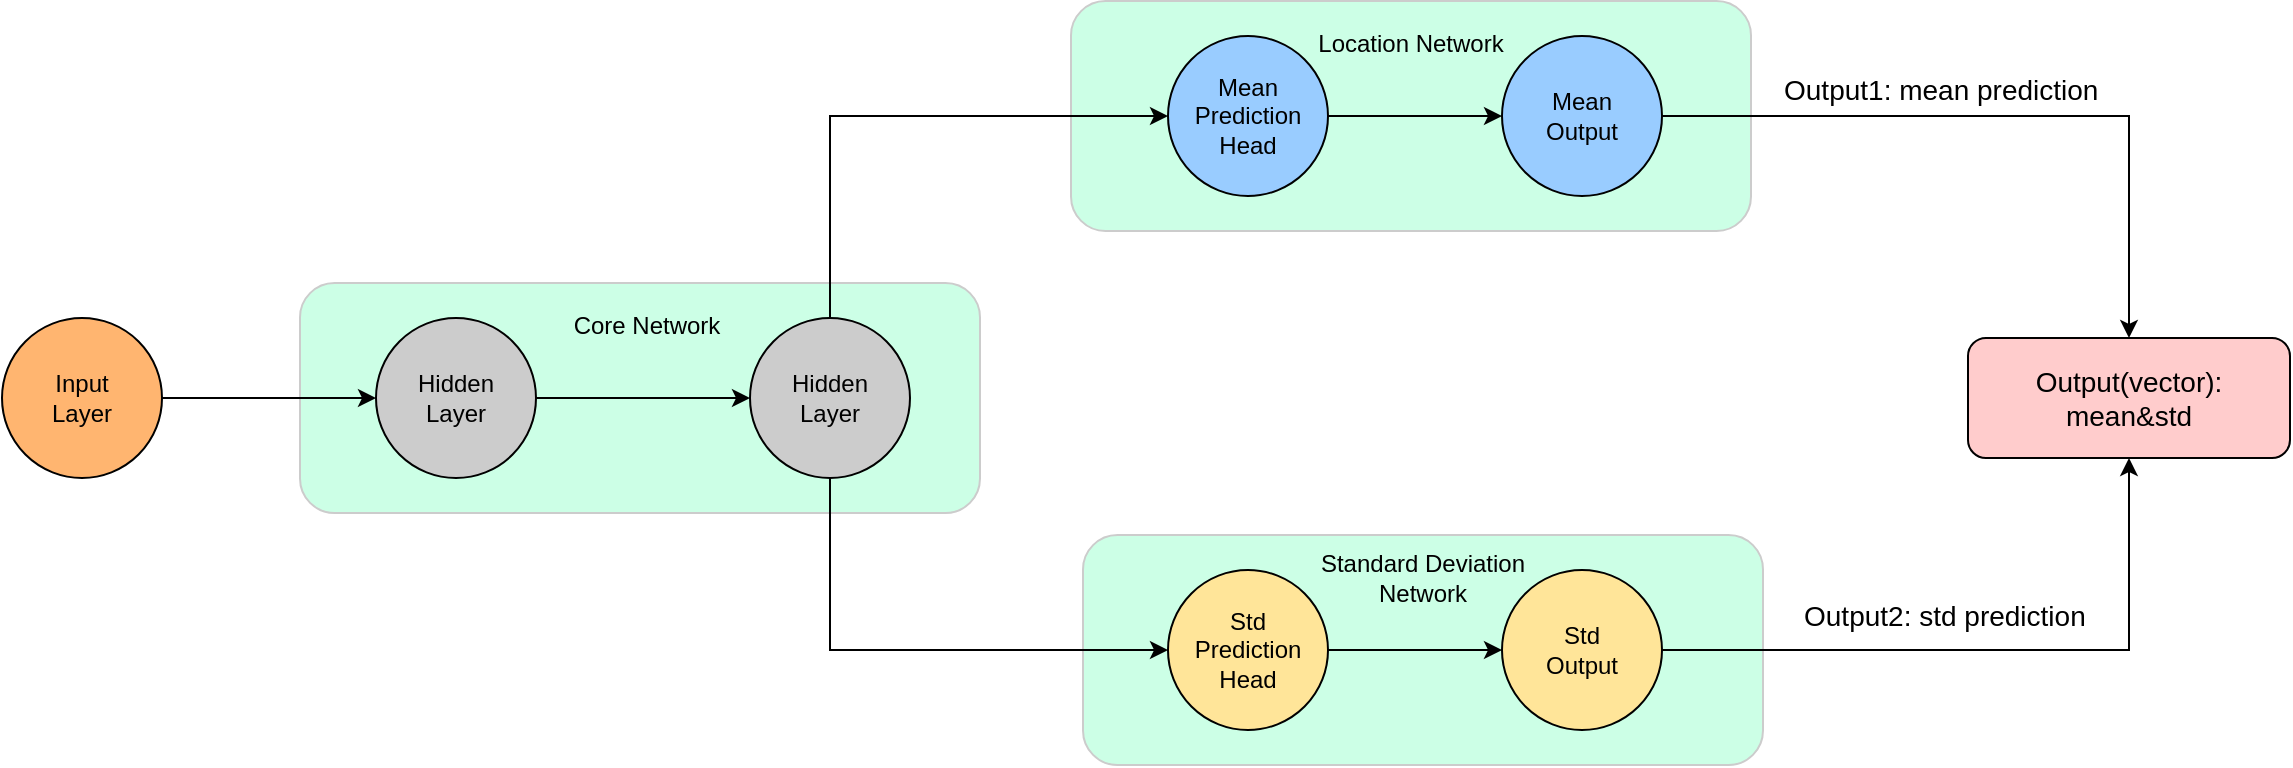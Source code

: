 <mxfile version="24.7.16">
  <diagram name="第 1 页" id="fnNwxjFBs6TvYUvYyMVf">
    <mxGraphModel dx="2444" dy="1061" grid="0" gridSize="10" guides="1" tooltips="1" connect="1" arrows="1" fold="1" page="0" pageScale="1" pageWidth="827" pageHeight="1169" math="0" shadow="0">
      <root>
        <mxCell id="0" />
        <mxCell id="1" parent="0" />
        <mxCell id="LzezTUHe6gOM7yeJa1mP-32" value="" style="rounded=1;whiteSpace=wrap;html=1;fillColor=#CCFFE6;strokeColor=#CCCCCC;" vertex="1" parent="1">
          <mxGeometry x="-77.5" y="-48.5" width="340" height="115" as="geometry" />
        </mxCell>
        <mxCell id="LzezTUHe6gOM7yeJa1mP-34" value="" style="rounded=1;whiteSpace=wrap;html=1;fillColor=#CCFFE6;strokeColor=#CCCCCC;" vertex="1" parent="1">
          <mxGeometry x="-71.5" y="218.5" width="340" height="115" as="geometry" />
        </mxCell>
        <mxCell id="LzezTUHe6gOM7yeJa1mP-35" value="&lt;div&gt;Standard Deviation Network&lt;/div&gt;" style="text;html=1;align=center;verticalAlign=middle;whiteSpace=wrap;rounded=0;" vertex="1" parent="1">
          <mxGeometry x="37" y="225" width="123" height="30" as="geometry" />
        </mxCell>
        <mxCell id="LzezTUHe6gOM7yeJa1mP-33" value="&lt;div&gt;Location Network&lt;/div&gt;" style="text;html=1;align=center;verticalAlign=middle;whiteSpace=wrap;rounded=0;" vertex="1" parent="1">
          <mxGeometry x="31" y="-42" width="123" height="30" as="geometry" />
        </mxCell>
        <mxCell id="LzezTUHe6gOM7yeJa1mP-30" value="" style="rounded=1;whiteSpace=wrap;html=1;fillColor=#CCFFE6;strokeColor=#CCCCCC;" vertex="1" parent="1">
          <mxGeometry x="-463" y="92.5" width="340" height="115" as="geometry" />
        </mxCell>
        <mxCell id="LzezTUHe6gOM7yeJa1mP-20" style="edgeStyle=orthogonalEdgeStyle;rounded=0;orthogonalLoop=1;jettySize=auto;html=1;exitX=1;exitY=0.5;exitDx=0;exitDy=0;entryX=0;entryY=0.5;entryDx=0;entryDy=0;" edge="1" parent="1" source="LzezTUHe6gOM7yeJa1mP-10" target="LzezTUHe6gOM7yeJa1mP-12">
          <mxGeometry relative="1" as="geometry" />
        </mxCell>
        <mxCell id="LzezTUHe6gOM7yeJa1mP-10" value="" style="ellipse;whiteSpace=wrap;html=1;aspect=fixed;fillColor=#CCCCCC;" vertex="1" parent="1">
          <mxGeometry x="-425" y="110" width="80" height="80" as="geometry" />
        </mxCell>
        <mxCell id="LzezTUHe6gOM7yeJa1mP-19" style="edgeStyle=orthogonalEdgeStyle;rounded=0;orthogonalLoop=1;jettySize=auto;html=1;exitX=1;exitY=0.5;exitDx=0;exitDy=0;entryX=0;entryY=0.5;entryDx=0;entryDy=0;" edge="1" parent="1" source="LzezTUHe6gOM7yeJa1mP-11" target="LzezTUHe6gOM7yeJa1mP-10">
          <mxGeometry relative="1" as="geometry" />
        </mxCell>
        <mxCell id="LzezTUHe6gOM7yeJa1mP-11" value="" style="ellipse;whiteSpace=wrap;html=1;aspect=fixed;fillColor=#FFB570;" vertex="1" parent="1">
          <mxGeometry x="-612" y="110" width="80" height="80" as="geometry" />
        </mxCell>
        <mxCell id="LzezTUHe6gOM7yeJa1mP-23" style="edgeStyle=orthogonalEdgeStyle;rounded=0;orthogonalLoop=1;jettySize=auto;html=1;exitX=0.5;exitY=0;exitDx=0;exitDy=0;entryX=0;entryY=0.5;entryDx=0;entryDy=0;" edge="1" parent="1" source="LzezTUHe6gOM7yeJa1mP-12" target="LzezTUHe6gOM7yeJa1mP-13">
          <mxGeometry relative="1" as="geometry" />
        </mxCell>
        <mxCell id="LzezTUHe6gOM7yeJa1mP-25" style="edgeStyle=orthogonalEdgeStyle;rounded=0;orthogonalLoop=1;jettySize=auto;html=1;exitX=0.5;exitY=1;exitDx=0;exitDy=0;entryX=0;entryY=0.5;entryDx=0;entryDy=0;" edge="1" parent="1" source="LzezTUHe6gOM7yeJa1mP-12" target="LzezTUHe6gOM7yeJa1mP-15">
          <mxGeometry relative="1" as="geometry" />
        </mxCell>
        <mxCell id="LzezTUHe6gOM7yeJa1mP-12" value="" style="ellipse;whiteSpace=wrap;html=1;aspect=fixed;fillColor=#CCCCCC;" vertex="1" parent="1">
          <mxGeometry x="-238" y="110" width="80" height="80" as="geometry" />
        </mxCell>
        <mxCell id="LzezTUHe6gOM7yeJa1mP-24" style="edgeStyle=orthogonalEdgeStyle;rounded=0;orthogonalLoop=1;jettySize=auto;html=1;exitX=1;exitY=0.5;exitDx=0;exitDy=0;entryX=0;entryY=0.5;entryDx=0;entryDy=0;" edge="1" parent="1" source="LzezTUHe6gOM7yeJa1mP-13" target="LzezTUHe6gOM7yeJa1mP-14">
          <mxGeometry relative="1" as="geometry" />
        </mxCell>
        <mxCell id="LzezTUHe6gOM7yeJa1mP-13" value="" style="ellipse;whiteSpace=wrap;html=1;aspect=fixed;fillColor=#99CCFF;" vertex="1" parent="1">
          <mxGeometry x="-29" y="-31" width="80" height="80" as="geometry" />
        </mxCell>
        <mxCell id="LzezTUHe6gOM7yeJa1mP-37" style="edgeStyle=orthogonalEdgeStyle;rounded=0;orthogonalLoop=1;jettySize=auto;html=1;exitX=1;exitY=0.5;exitDx=0;exitDy=0;entryX=0.5;entryY=0;entryDx=0;entryDy=0;" edge="1" parent="1" source="LzezTUHe6gOM7yeJa1mP-14" target="LzezTUHe6gOM7yeJa1mP-36">
          <mxGeometry relative="1" as="geometry" />
        </mxCell>
        <mxCell id="LzezTUHe6gOM7yeJa1mP-14" value="" style="ellipse;whiteSpace=wrap;html=1;aspect=fixed;fillColor=#99CCFF;" vertex="1" parent="1">
          <mxGeometry x="138" y="-31" width="80" height="80" as="geometry" />
        </mxCell>
        <mxCell id="LzezTUHe6gOM7yeJa1mP-26" style="edgeStyle=orthogonalEdgeStyle;rounded=0;orthogonalLoop=1;jettySize=auto;html=1;exitX=1;exitY=0.5;exitDx=0;exitDy=0;entryX=0;entryY=0.5;entryDx=0;entryDy=0;" edge="1" parent="1" source="LzezTUHe6gOM7yeJa1mP-15" target="LzezTUHe6gOM7yeJa1mP-16">
          <mxGeometry relative="1" as="geometry" />
        </mxCell>
        <mxCell id="LzezTUHe6gOM7yeJa1mP-15" value="" style="ellipse;whiteSpace=wrap;html=1;aspect=fixed;fillColor=#FFE599;" vertex="1" parent="1">
          <mxGeometry x="-29" y="236" width="80" height="80" as="geometry" />
        </mxCell>
        <mxCell id="LzezTUHe6gOM7yeJa1mP-38" style="edgeStyle=orthogonalEdgeStyle;rounded=0;orthogonalLoop=1;jettySize=auto;html=1;exitX=1;exitY=0.5;exitDx=0;exitDy=0;entryX=0.5;entryY=1;entryDx=0;entryDy=0;" edge="1" parent="1" source="LzezTUHe6gOM7yeJa1mP-16" target="LzezTUHe6gOM7yeJa1mP-36">
          <mxGeometry relative="1" as="geometry" />
        </mxCell>
        <mxCell id="LzezTUHe6gOM7yeJa1mP-16" value="" style="ellipse;whiteSpace=wrap;html=1;aspect=fixed;fillColor=#FFE599;" vertex="1" parent="1">
          <mxGeometry x="138" y="236" width="80" height="80" as="geometry" />
        </mxCell>
        <mxCell id="LzezTUHe6gOM7yeJa1mP-27" value="Input&lt;div&gt;Layer&lt;/div&gt;" style="text;html=1;align=center;verticalAlign=middle;whiteSpace=wrap;rounded=0;" vertex="1" parent="1">
          <mxGeometry x="-602" y="135" width="60" height="30" as="geometry" />
        </mxCell>
        <mxCell id="LzezTUHe6gOM7yeJa1mP-28" value="&lt;div&gt;Hidden&lt;/div&gt;&lt;div&gt;Layer&lt;/div&gt;" style="text;html=1;align=center;verticalAlign=middle;whiteSpace=wrap;rounded=0;" vertex="1" parent="1">
          <mxGeometry x="-415" y="135" width="60" height="30" as="geometry" />
        </mxCell>
        <mxCell id="LzezTUHe6gOM7yeJa1mP-29" value="&lt;div&gt;Hidden&lt;/div&gt;&lt;div&gt;Layer&lt;/div&gt;" style="text;html=1;align=center;verticalAlign=middle;whiteSpace=wrap;rounded=0;" vertex="1" parent="1">
          <mxGeometry x="-228" y="135" width="60" height="30" as="geometry" />
        </mxCell>
        <mxCell id="LzezTUHe6gOM7yeJa1mP-31" value="&lt;div&gt;Core Network&lt;/div&gt;" style="text;html=1;align=center;verticalAlign=middle;whiteSpace=wrap;rounded=0;" vertex="1" parent="1">
          <mxGeometry x="-351" y="99" width="123" height="30" as="geometry" />
        </mxCell>
        <mxCell id="LzezTUHe6gOM7yeJa1mP-36" value="&lt;font style=&quot;font-size: 14px;&quot;&gt;Output(vector): mean&amp;amp;std&lt;/font&gt;" style="rounded=1;whiteSpace=wrap;html=1;fillColor=#FFCCCC;" vertex="1" parent="1">
          <mxGeometry x="371" y="120" width="161" height="60" as="geometry" />
        </mxCell>
        <mxCell id="LzezTUHe6gOM7yeJa1mP-39" value="&lt;span style=&quot;color: rgb(0, 0, 0); font-family: Helvetica; font-size: 14px; font-style: normal; font-variant-ligatures: normal; font-variant-caps: normal; font-weight: 400; letter-spacing: normal; orphans: 2; text-align: center; text-indent: 0px; text-transform: none; widows: 2; word-spacing: 0px; -webkit-text-stroke-width: 0px; white-space: normal; background-color: rgb(255, 255, 255); text-decoration-thickness: initial; text-decoration-style: initial; text-decoration-color: initial; display: inline !important; float: none;&quot;&gt;Output1: mean prediction&lt;/span&gt;" style="text;whiteSpace=wrap;html=1;" vertex="1" parent="1">
          <mxGeometry x="277" y="-19" width="177" height="39" as="geometry" />
        </mxCell>
        <mxCell id="LzezTUHe6gOM7yeJa1mP-40" value="&lt;span style=&quot;color: rgb(0, 0, 0); font-family: Helvetica; font-size: 14px; font-style: normal; font-variant-ligatures: normal; font-variant-caps: normal; font-weight: 400; letter-spacing: normal; orphans: 2; text-align: center; text-indent: 0px; text-transform: none; widows: 2; word-spacing: 0px; -webkit-text-stroke-width: 0px; white-space: normal; background-color: rgb(255, 255, 255); text-decoration-thickness: initial; text-decoration-style: initial; text-decoration-color: initial; display: inline !important; float: none;&quot;&gt;Output2: std prediction&lt;/span&gt;" style="text;whiteSpace=wrap;html=1;" vertex="1" parent="1">
          <mxGeometry x="287" y="244" width="167" height="39" as="geometry" />
        </mxCell>
        <mxCell id="LzezTUHe6gOM7yeJa1mP-41" value="&lt;div&gt;Mean Prediction Head&lt;/div&gt;" style="text;html=1;align=center;verticalAlign=middle;whiteSpace=wrap;rounded=0;" vertex="1" parent="1">
          <mxGeometry x="-19" y="-6" width="60" height="30" as="geometry" />
        </mxCell>
        <mxCell id="LzezTUHe6gOM7yeJa1mP-42" value="Std Prediction Head" style="text;html=1;align=center;verticalAlign=middle;whiteSpace=wrap;rounded=0;" vertex="1" parent="1">
          <mxGeometry x="-19" y="261" width="60" height="30" as="geometry" />
        </mxCell>
        <mxCell id="LzezTUHe6gOM7yeJa1mP-43" value="&lt;div&gt;Std&lt;/div&gt;&lt;div&gt;Output&lt;/div&gt;" style="text;html=1;align=center;verticalAlign=middle;whiteSpace=wrap;rounded=0;" vertex="1" parent="1">
          <mxGeometry x="148" y="261" width="60" height="30" as="geometry" />
        </mxCell>
        <mxCell id="LzezTUHe6gOM7yeJa1mP-44" value="&lt;div&gt;Mean&lt;/div&gt;&lt;div&gt;Output&lt;/div&gt;" style="text;html=1;align=center;verticalAlign=middle;whiteSpace=wrap;rounded=0;" vertex="1" parent="1">
          <mxGeometry x="148" y="-6" width="60" height="30" as="geometry" />
        </mxCell>
      </root>
    </mxGraphModel>
  </diagram>
</mxfile>
